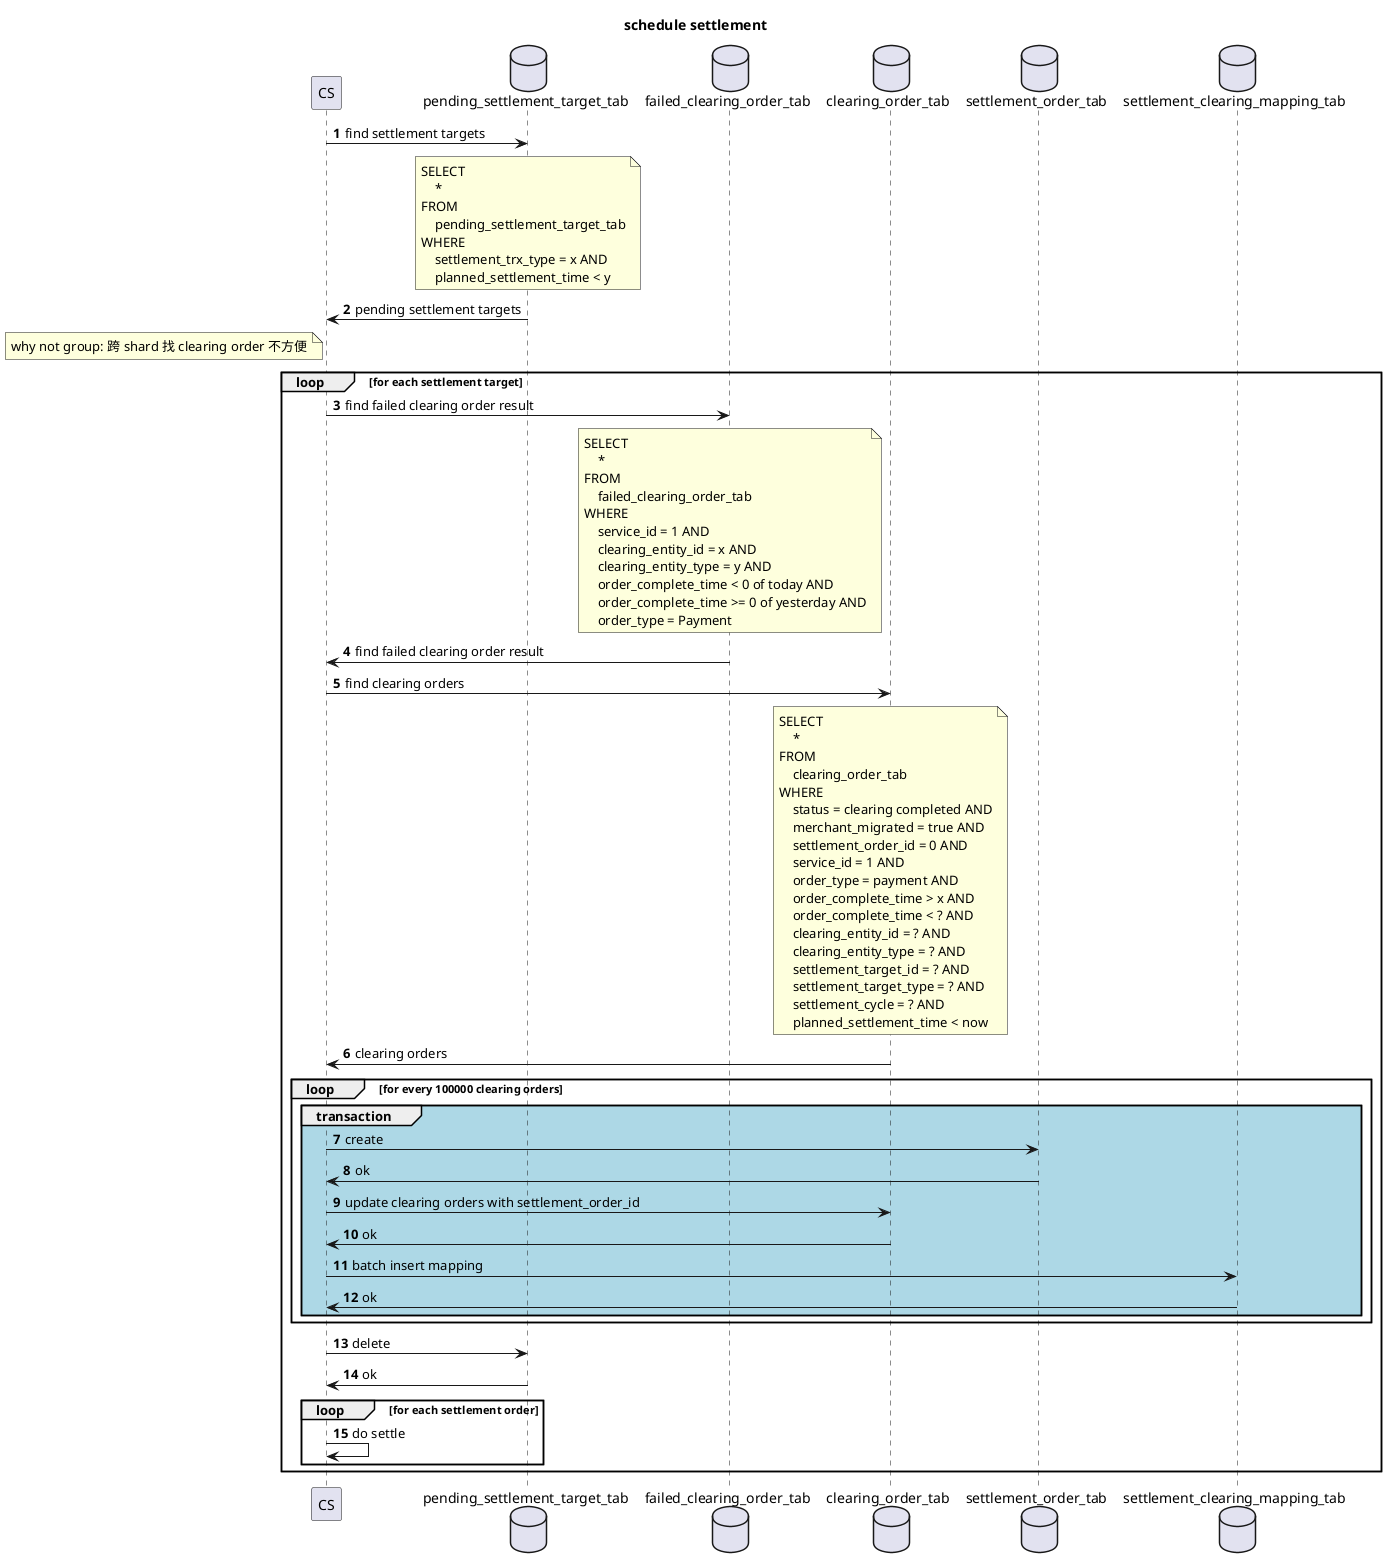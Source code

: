@startuml
autonumber

title schedule settlement

participant CS as CS
database pending_settlement_target_tab
database failed_clearing_order_tab
database clearing_order_tab
database settlement_order_tab
database settlement_clearing_mapping_tab

CS -> pending_settlement_target_tab: find settlement targets
note over pending_settlement_target_tab
SELECT
    *
FROM
    pending_settlement_target_tab
WHERE
    settlement_trx_type = x AND
    planned_settlement_time < y
end note
CS <- pending_settlement_target_tab: pending settlement targets

note left CS: why not group: 跨 shard 找 clearing order 不方便

loop for each settlement target
CS -> failed_clearing_order_tab: find failed clearing order result
note over failed_clearing_order_tab
SELECT
    *
FROM
    failed_clearing_order_tab
WHERE
    service_id = 1 AND
    clearing_entity_id = x AND
    clearing_entity_type = y AND
    order_complete_time < 0 of today AND
    order_complete_time >= 0 of yesterday AND
    order_type = Payment
end note
CS <- failed_clearing_order_tab: find failed clearing order result

CS -> clearing_order_tab: find clearing orders
note over clearing_order_tab
SELECT
    *
FROM
    clearing_order_tab
WHERE
    status = clearing completed AND
    merchant_migrated = true AND
    settlement_order_id = 0 AND
    service_id = 1 AND
    order_type = payment AND
    order_complete_time > x AND
    order_complete_time < ? AND
    clearing_entity_id = ? AND
    clearing_entity_type = ? AND
    settlement_target_id = ? AND
    settlement_target_type = ? AND
    settlement_cycle = ? AND
    planned_settlement_time < now
end note
CS <- clearing_order_tab: clearing orders

loop for every 100000 clearing orders
group #LightBlue transaction
CS -> settlement_order_tab: create
CS <- settlement_order_tab: ok
CS -> clearing_order_tab: update clearing orders with settlement_order_id
CS <- clearing_order_tab: ok
CS -> settlement_clearing_mapping_tab: batch insert mapping
CS <- settlement_clearing_mapping_tab: ok
end group
end loop

CS -> pending_settlement_target_tab: delete
CS <- pending_settlement_target_tab: ok

loop for each settlement order
CS -> CS: do settle
end loop

end loop

@enduml
